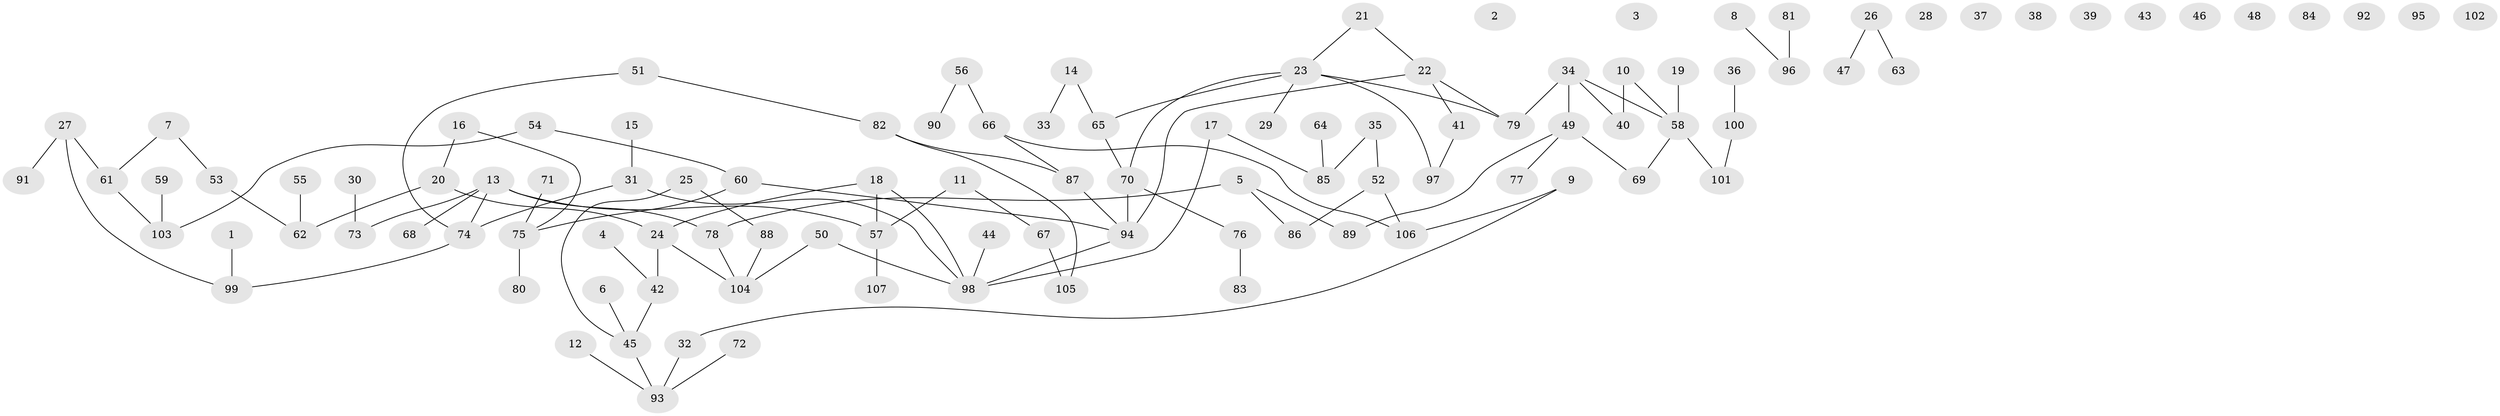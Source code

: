 // coarse degree distribution, {2: 0.2459016393442623, 3: 0.2459016393442623, 4: 0.13114754098360656, 5: 0.09836065573770492, 1: 0.2786885245901639}
// Generated by graph-tools (version 1.1) at 2025/48/03/04/25 22:48:00]
// undirected, 107 vertices, 110 edges
graph export_dot {
  node [color=gray90,style=filled];
  1;
  2;
  3;
  4;
  5;
  6;
  7;
  8;
  9;
  10;
  11;
  12;
  13;
  14;
  15;
  16;
  17;
  18;
  19;
  20;
  21;
  22;
  23;
  24;
  25;
  26;
  27;
  28;
  29;
  30;
  31;
  32;
  33;
  34;
  35;
  36;
  37;
  38;
  39;
  40;
  41;
  42;
  43;
  44;
  45;
  46;
  47;
  48;
  49;
  50;
  51;
  52;
  53;
  54;
  55;
  56;
  57;
  58;
  59;
  60;
  61;
  62;
  63;
  64;
  65;
  66;
  67;
  68;
  69;
  70;
  71;
  72;
  73;
  74;
  75;
  76;
  77;
  78;
  79;
  80;
  81;
  82;
  83;
  84;
  85;
  86;
  87;
  88;
  89;
  90;
  91;
  92;
  93;
  94;
  95;
  96;
  97;
  98;
  99;
  100;
  101;
  102;
  103;
  104;
  105;
  106;
  107;
  1 -- 99;
  4 -- 42;
  5 -- 78;
  5 -- 86;
  5 -- 89;
  6 -- 45;
  7 -- 53;
  7 -- 61;
  8 -- 96;
  9 -- 32;
  9 -- 106;
  10 -- 40;
  10 -- 58;
  11 -- 57;
  11 -- 67;
  12 -- 93;
  13 -- 57;
  13 -- 68;
  13 -- 73;
  13 -- 74;
  13 -- 78;
  14 -- 33;
  14 -- 65;
  15 -- 31;
  16 -- 20;
  16 -- 75;
  17 -- 85;
  17 -- 98;
  18 -- 24;
  18 -- 57;
  18 -- 98;
  19 -- 58;
  20 -- 24;
  20 -- 62;
  21 -- 22;
  21 -- 23;
  22 -- 41;
  22 -- 79;
  22 -- 94;
  23 -- 29;
  23 -- 65;
  23 -- 70;
  23 -- 79;
  23 -- 97;
  24 -- 42;
  24 -- 104;
  25 -- 45;
  25 -- 88;
  26 -- 47;
  26 -- 63;
  27 -- 61;
  27 -- 91;
  27 -- 99;
  30 -- 73;
  31 -- 74;
  31 -- 98;
  32 -- 93;
  34 -- 40;
  34 -- 49;
  34 -- 58;
  34 -- 79;
  35 -- 52;
  35 -- 85;
  36 -- 100;
  41 -- 97;
  42 -- 45;
  44 -- 98;
  45 -- 93;
  49 -- 69;
  49 -- 77;
  49 -- 89;
  50 -- 98;
  50 -- 104;
  51 -- 74;
  51 -- 82;
  52 -- 86;
  52 -- 106;
  53 -- 62;
  54 -- 60;
  54 -- 103;
  55 -- 62;
  56 -- 66;
  56 -- 90;
  57 -- 107;
  58 -- 69;
  58 -- 101;
  59 -- 103;
  60 -- 75;
  60 -- 94;
  61 -- 103;
  64 -- 85;
  65 -- 70;
  66 -- 87;
  66 -- 106;
  67 -- 105;
  70 -- 76;
  70 -- 94;
  71 -- 75;
  72 -- 93;
  74 -- 99;
  75 -- 80;
  76 -- 83;
  78 -- 104;
  81 -- 96;
  82 -- 87;
  82 -- 105;
  87 -- 94;
  88 -- 104;
  94 -- 98;
  100 -- 101;
}
